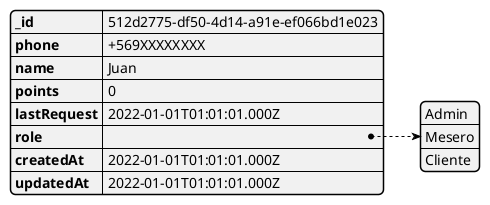 @startjson
{
    "_id":"512d2775-df50-4d14-a91e-ef066bd1e023",
    "phone": "+569XXXXXXXX",
    "name": "Juan",
    "points": 0,
    "lastRequest": "2022-01-01T01:01:01.000Z",
    "role": ["Admin", "Mesero", "Cliente"],
    "createdAt": "2022-01-01T01:01:01.000Z",
    "updatedAt": "2022-01-01T01:01:01.000Z"
}
@endjson
